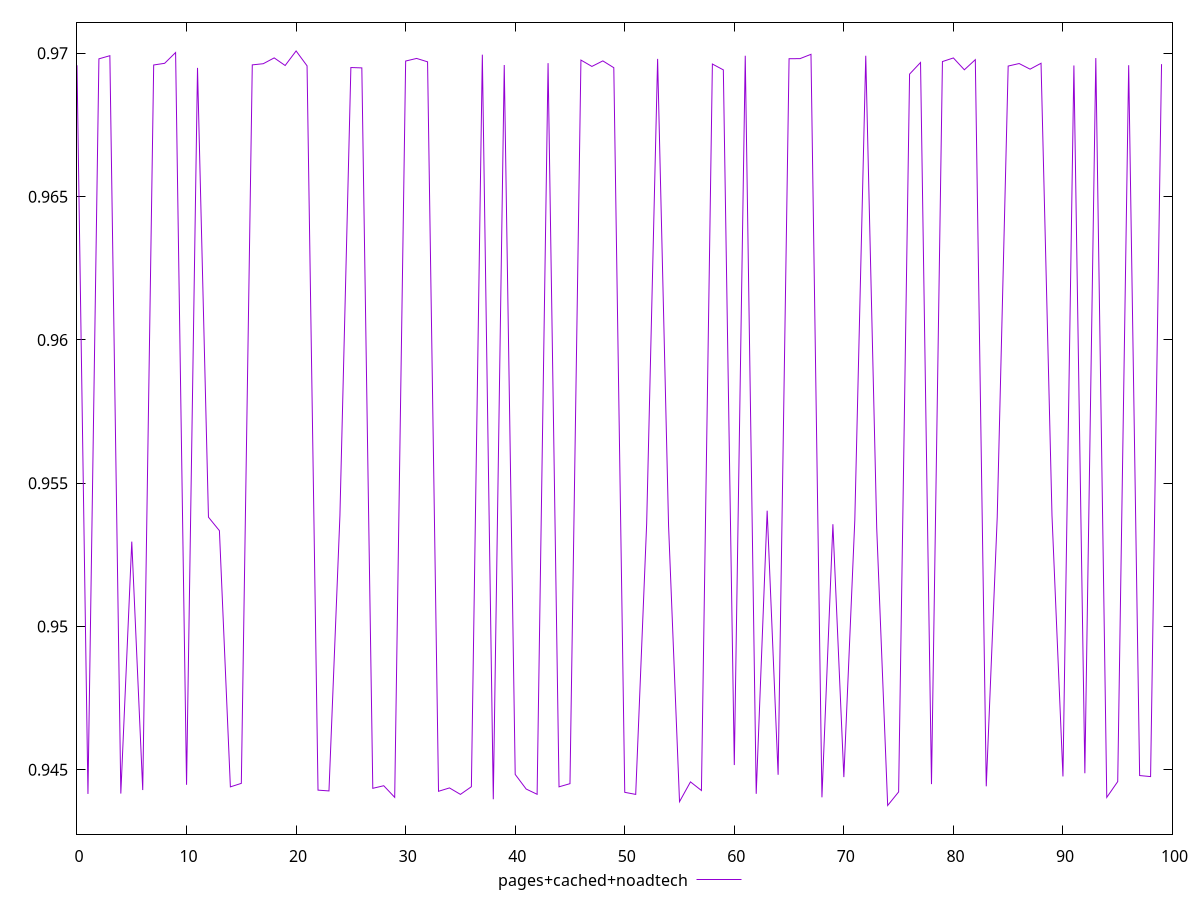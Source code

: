 $_pagesCachedNoadtech <<EOF
0.9695846850566009
0.9441539794042373
0.9698086172602285
0.9699184632758449
0.944165262379884
0.952958495468031
0.9442902800035932
0.9695942915159006
0.9696528603524072
0.9700289702815426
0.944473396356977
0.9694933398821197
0.9538128263309552
0.9533413613657997
0.944400679617101
0.9445231176913611
0.9695983063835567
0.9696385802121841
0.9698419599191777
0.9695761393401787
0.9700842280134472
0.9695646465652412
0.9442865262292978
0.944258946171426
0.9538723477143756
0.9695055715041584
0.9694931414079808
0.9443500137711736
0.9444405776880765
0.9440353496723836
0.9697320958414547
0.9698231325629354
0.9697046749630948
0.9442463418479579
0.9443636677522038
0.9441383143995892
0.9444058438348877
0.9699552029858496
0.9439674226422415
0.9695933372595414
0.9448351633633869
0.9443251471733164
0.9441413416841082
0.9696576793739624
0.9444021663144422
0.9445126713909862
0.96976594135942
0.9695441580076491
0.9697372119179946
0.9694998169007168
0.9442104333098341
0.9441376736230453
0.9535870761701846
0.9698085097227028
0.9535153932612823
0.9438841150571053
0.9445750065968577
0.9442738080024327
0.9696278582752262
0.9694237870961221
0.9451606430365119
0.9699180162514647
0.9441579148682527
0.9540390782945881
0.9448213820593095
0.9698126138967311
0.9698162607543703
0.9699664487943078
0.944035938766443
0.9535664715197267
0.9447413291011831
0.9537079558326376
0.96991703278277
0.9534360588459503
0.9437511645876593
0.9442238458743217
0.9692761296472263
0.9696811560690206
0.9444959054234584
0.9697138349901402
0.969839703185124
0.9694266419904223
0.9697800035884108
0.9444205394638904
0.9538054530184358
0.9695568810576924
0.9696448935022817
0.9694487887033412
0.969654209008791
0.9538719740981034
0.9447650156032056
0.9695775982545718
0.9448766898920844
0.9698345087016429
0.9440335300035553
0.9445848993920171
0.969587467259139
0.9447958459721026
0.9447591107723339
0.9696237919375834
EOF
set key outside below
set terminal pngcairo
set output "report_00005_2020-11-02T22-26-11.212Z/first-contentful-paint/pages+cached+noadtech//score.png"
set yrange [0.9427511645876593:0.9710842280134472]
plot $_pagesCachedNoadtech title "pages+cached+noadtech" with line ,